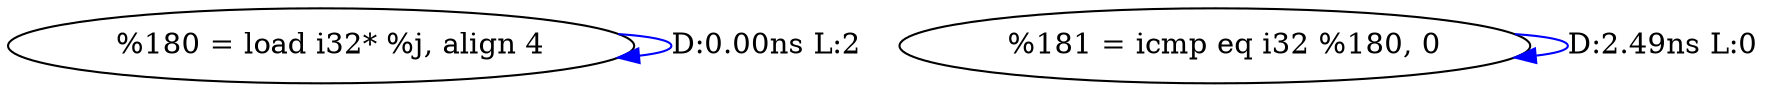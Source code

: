 digraph {
Node0x2d13620[label="  %180 = load i32* %j, align 4"];
Node0x2d13620 -> Node0x2d13620[label="D:0.00ns L:2",color=blue];
Node0x2d13700[label="  %181 = icmp eq i32 %180, 0"];
Node0x2d13700 -> Node0x2d13700[label="D:2.49ns L:0",color=blue];
}
